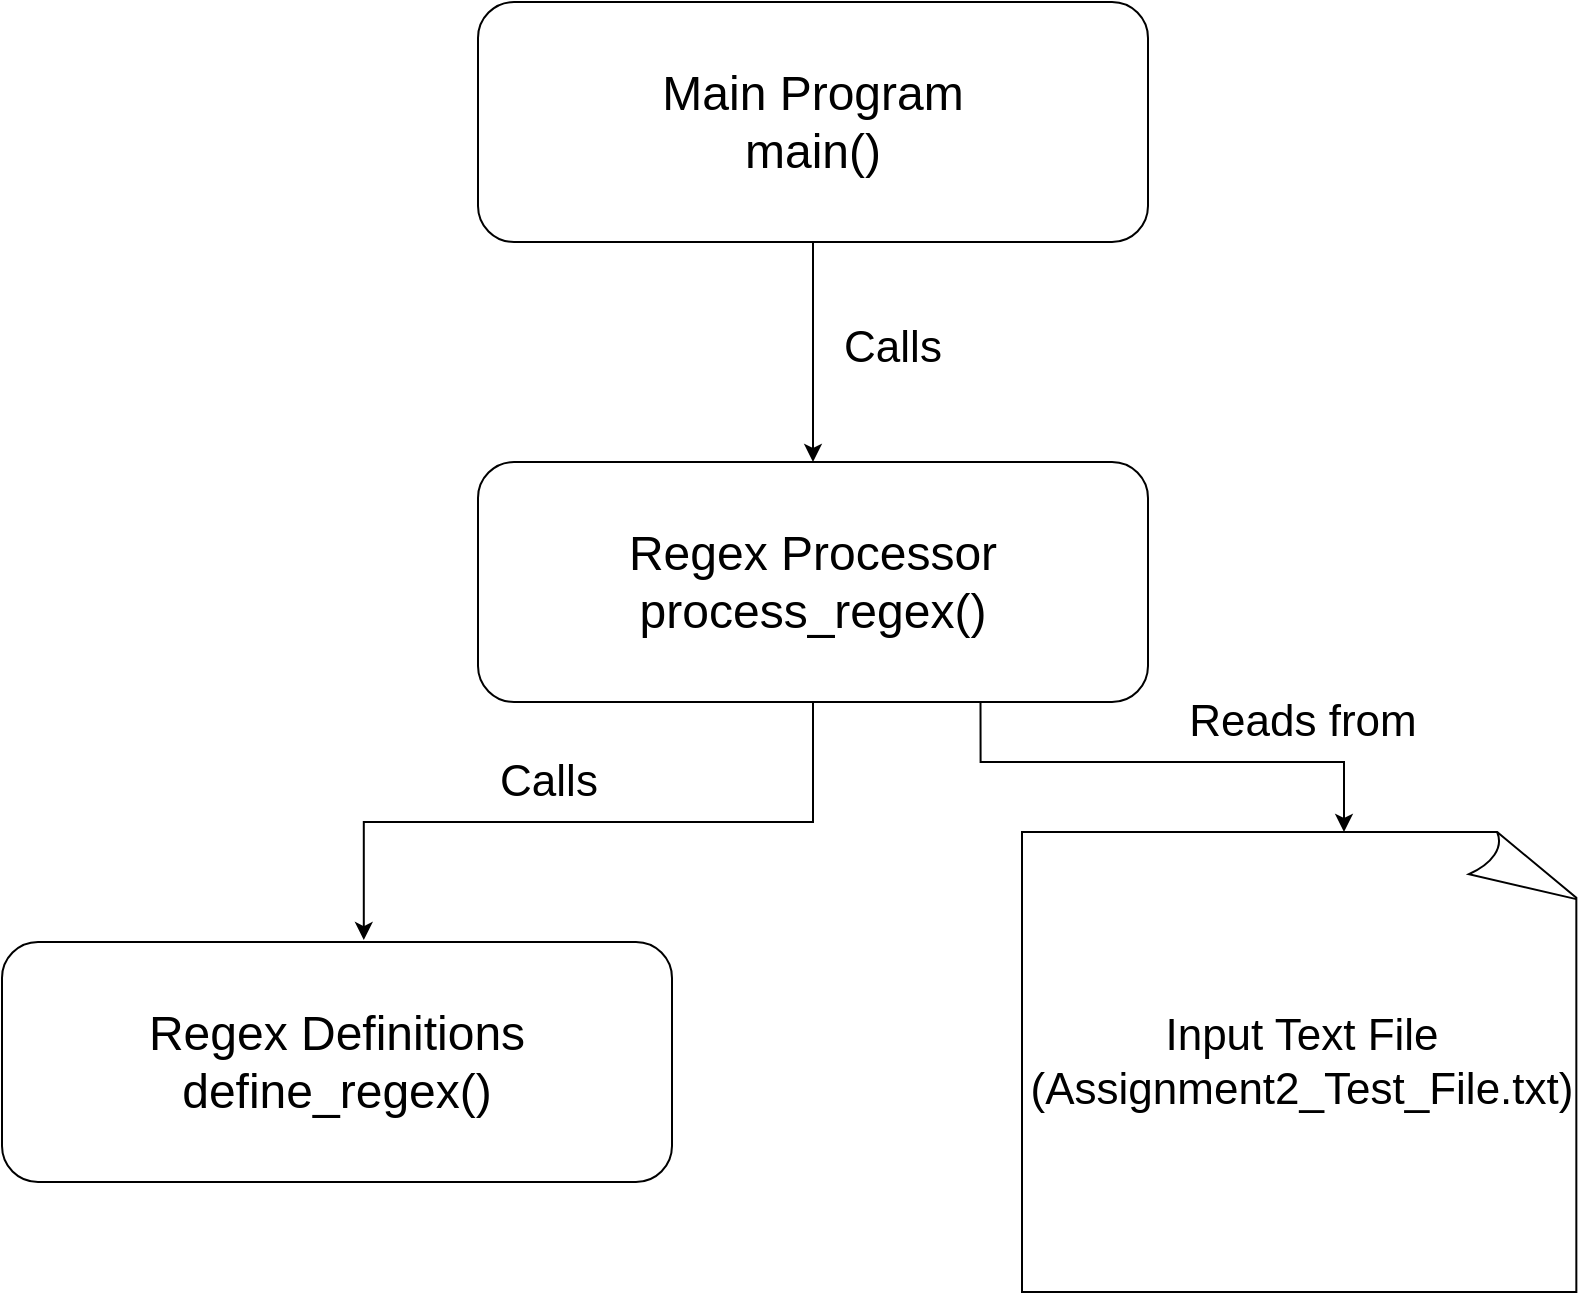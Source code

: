 <mxfile version="26.0.13">
  <diagram name="Page-1" id="sO6rU8hpFoxs8Pw-LP3E">
    <mxGraphModel dx="1434" dy="784" grid="1" gridSize="10" guides="1" tooltips="1" connect="1" arrows="1" fold="1" page="1" pageScale="1" pageWidth="850" pageHeight="1100" math="0" shadow="0">
      <root>
        <mxCell id="0" />
        <mxCell id="1" parent="0" />
        <mxCell id="shgSL9VxEB82bbeFbMWy-14" value="" style="edgeStyle=orthogonalEdgeStyle;rounded=0;orthogonalLoop=1;jettySize=auto;html=1;" edge="1" parent="1" source="shgSL9VxEB82bbeFbMWy-6" target="shgSL9VxEB82bbeFbMWy-8">
          <mxGeometry relative="1" as="geometry" />
        </mxCell>
        <mxCell id="shgSL9VxEB82bbeFbMWy-6" value="&lt;font style=&quot;font-size: 24px;&quot;&gt;Main Program&lt;/font&gt;&lt;div&gt;&lt;font style=&quot;font-size: 24px;&quot;&gt;main()&lt;/font&gt;&lt;/div&gt;" style="rounded=1;whiteSpace=wrap;html=1;" vertex="1" parent="1">
          <mxGeometry x="258" y="80" width="335" height="120" as="geometry" />
        </mxCell>
        <mxCell id="shgSL9VxEB82bbeFbMWy-15" style="edgeStyle=orthogonalEdgeStyle;rounded=0;orthogonalLoop=1;jettySize=auto;html=1;exitX=0.5;exitY=1;exitDx=0;exitDy=0;entryX=0.54;entryY=-0.008;entryDx=0;entryDy=0;entryPerimeter=0;" edge="1" parent="1" source="shgSL9VxEB82bbeFbMWy-8" target="shgSL9VxEB82bbeFbMWy-9">
          <mxGeometry relative="1" as="geometry">
            <mxPoint x="200" y="540" as="targetPoint" />
          </mxGeometry>
        </mxCell>
        <mxCell id="shgSL9VxEB82bbeFbMWy-16" style="edgeStyle=orthogonalEdgeStyle;rounded=0;orthogonalLoop=1;jettySize=auto;html=1;exitX=0.75;exitY=1;exitDx=0;exitDy=0;" edge="1" parent="1" source="shgSL9VxEB82bbeFbMWy-8" target="shgSL9VxEB82bbeFbMWy-10">
          <mxGeometry relative="1" as="geometry">
            <mxPoint x="690" y="490" as="targetPoint" />
            <Array as="points">
              <mxPoint x="509" y="460" />
              <mxPoint x="691" y="460" />
            </Array>
          </mxGeometry>
        </mxCell>
        <mxCell id="shgSL9VxEB82bbeFbMWy-8" value="&lt;span style=&quot;font-size: 24px;&quot;&gt;Regex Processor&lt;/span&gt;&lt;div&gt;&lt;span style=&quot;font-size: 24px;&quot;&gt;process_regex()&lt;/span&gt;&lt;/div&gt;" style="rounded=1;whiteSpace=wrap;html=1;" vertex="1" parent="1">
          <mxGeometry x="258" y="310" width="335" height="120" as="geometry" />
        </mxCell>
        <mxCell id="shgSL9VxEB82bbeFbMWy-9" value="&lt;span style=&quot;font-size: 24px;&quot;&gt;Regex Definitions&lt;/span&gt;&lt;div&gt;&lt;span style=&quot;font-size: 24px;&quot;&gt;define_regex()&lt;/span&gt;&lt;/div&gt;" style="rounded=1;whiteSpace=wrap;html=1;" vertex="1" parent="1">
          <mxGeometry x="20" y="550" width="335" height="120" as="geometry" />
        </mxCell>
        <mxCell id="shgSL9VxEB82bbeFbMWy-10" value="&lt;font style=&quot;font-size: 22px;&quot;&gt;Input Text File&lt;/font&gt;&lt;div&gt;&lt;font style=&quot;font-size: 22px;&quot;&gt;(Assignment2_Test_File.txt)&lt;/font&gt;&lt;/div&gt;" style="whiteSpace=wrap;html=1;shape=mxgraph.basic.document" vertex="1" parent="1">
          <mxGeometry x="530" y="495" width="280" height="230" as="geometry" />
        </mxCell>
        <mxCell id="shgSL9VxEB82bbeFbMWy-17" value="&lt;font style=&quot;font-size: 22px;&quot;&gt;Calls&lt;/font&gt;" style="text;html=1;align=center;verticalAlign=middle;resizable=0;points=[];autosize=1;strokeColor=none;fillColor=none;" vertex="1" parent="1">
          <mxGeometry x="430" y="233" width="70" height="40" as="geometry" />
        </mxCell>
        <mxCell id="shgSL9VxEB82bbeFbMWy-18" value="&lt;font style=&quot;font-size: 22px;&quot;&gt;Calls&lt;/font&gt;" style="text;html=1;align=center;verticalAlign=middle;resizable=0;points=[];autosize=1;strokeColor=none;fillColor=none;" vertex="1" parent="1">
          <mxGeometry x="258" y="450" width="70" height="40" as="geometry" />
        </mxCell>
        <mxCell id="shgSL9VxEB82bbeFbMWy-19" value="&lt;font style=&quot;font-size: 22px;&quot;&gt;Reads from&lt;/font&gt;" style="text;html=1;align=center;verticalAlign=middle;resizable=0;points=[];autosize=1;strokeColor=none;fillColor=none;" vertex="1" parent="1">
          <mxGeometry x="600" y="420" width="140" height="40" as="geometry" />
        </mxCell>
      </root>
    </mxGraphModel>
  </diagram>
</mxfile>
